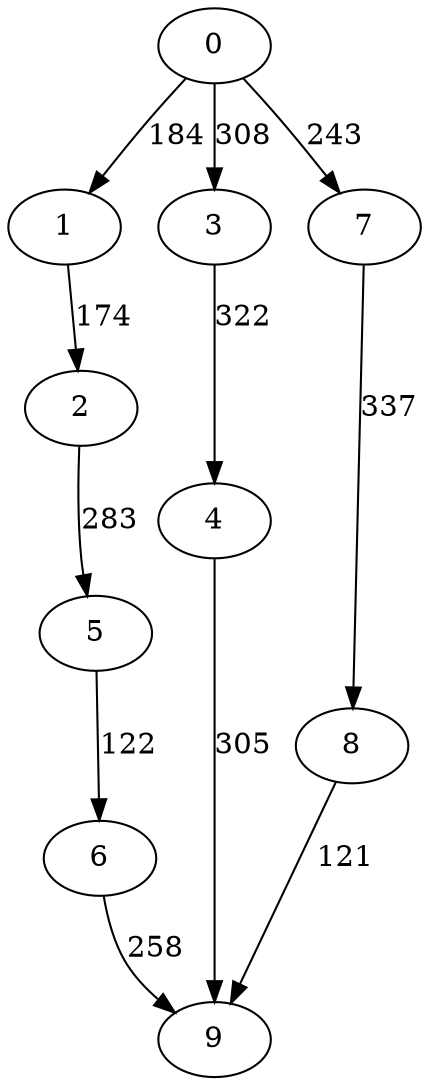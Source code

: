 digraph t10p4r7_5 {
0 -> 1 [ label = 184 ];
0 -> 3 [ label = 308 ];
0 -> 7 [ label = 243 ];
1 -> 2 [ label = 174 ];
2 -> 5 [ label = 283 ];
3 -> 4 [ label = 322 ];
4 -> 9 [ label = 305 ];
5 -> 6 [ label = 122 ];
6 -> 9 [ label = 258 ];
7 -> 8 [ label = 337 ];
8 -> 9 [ label = 121 ];
 }

